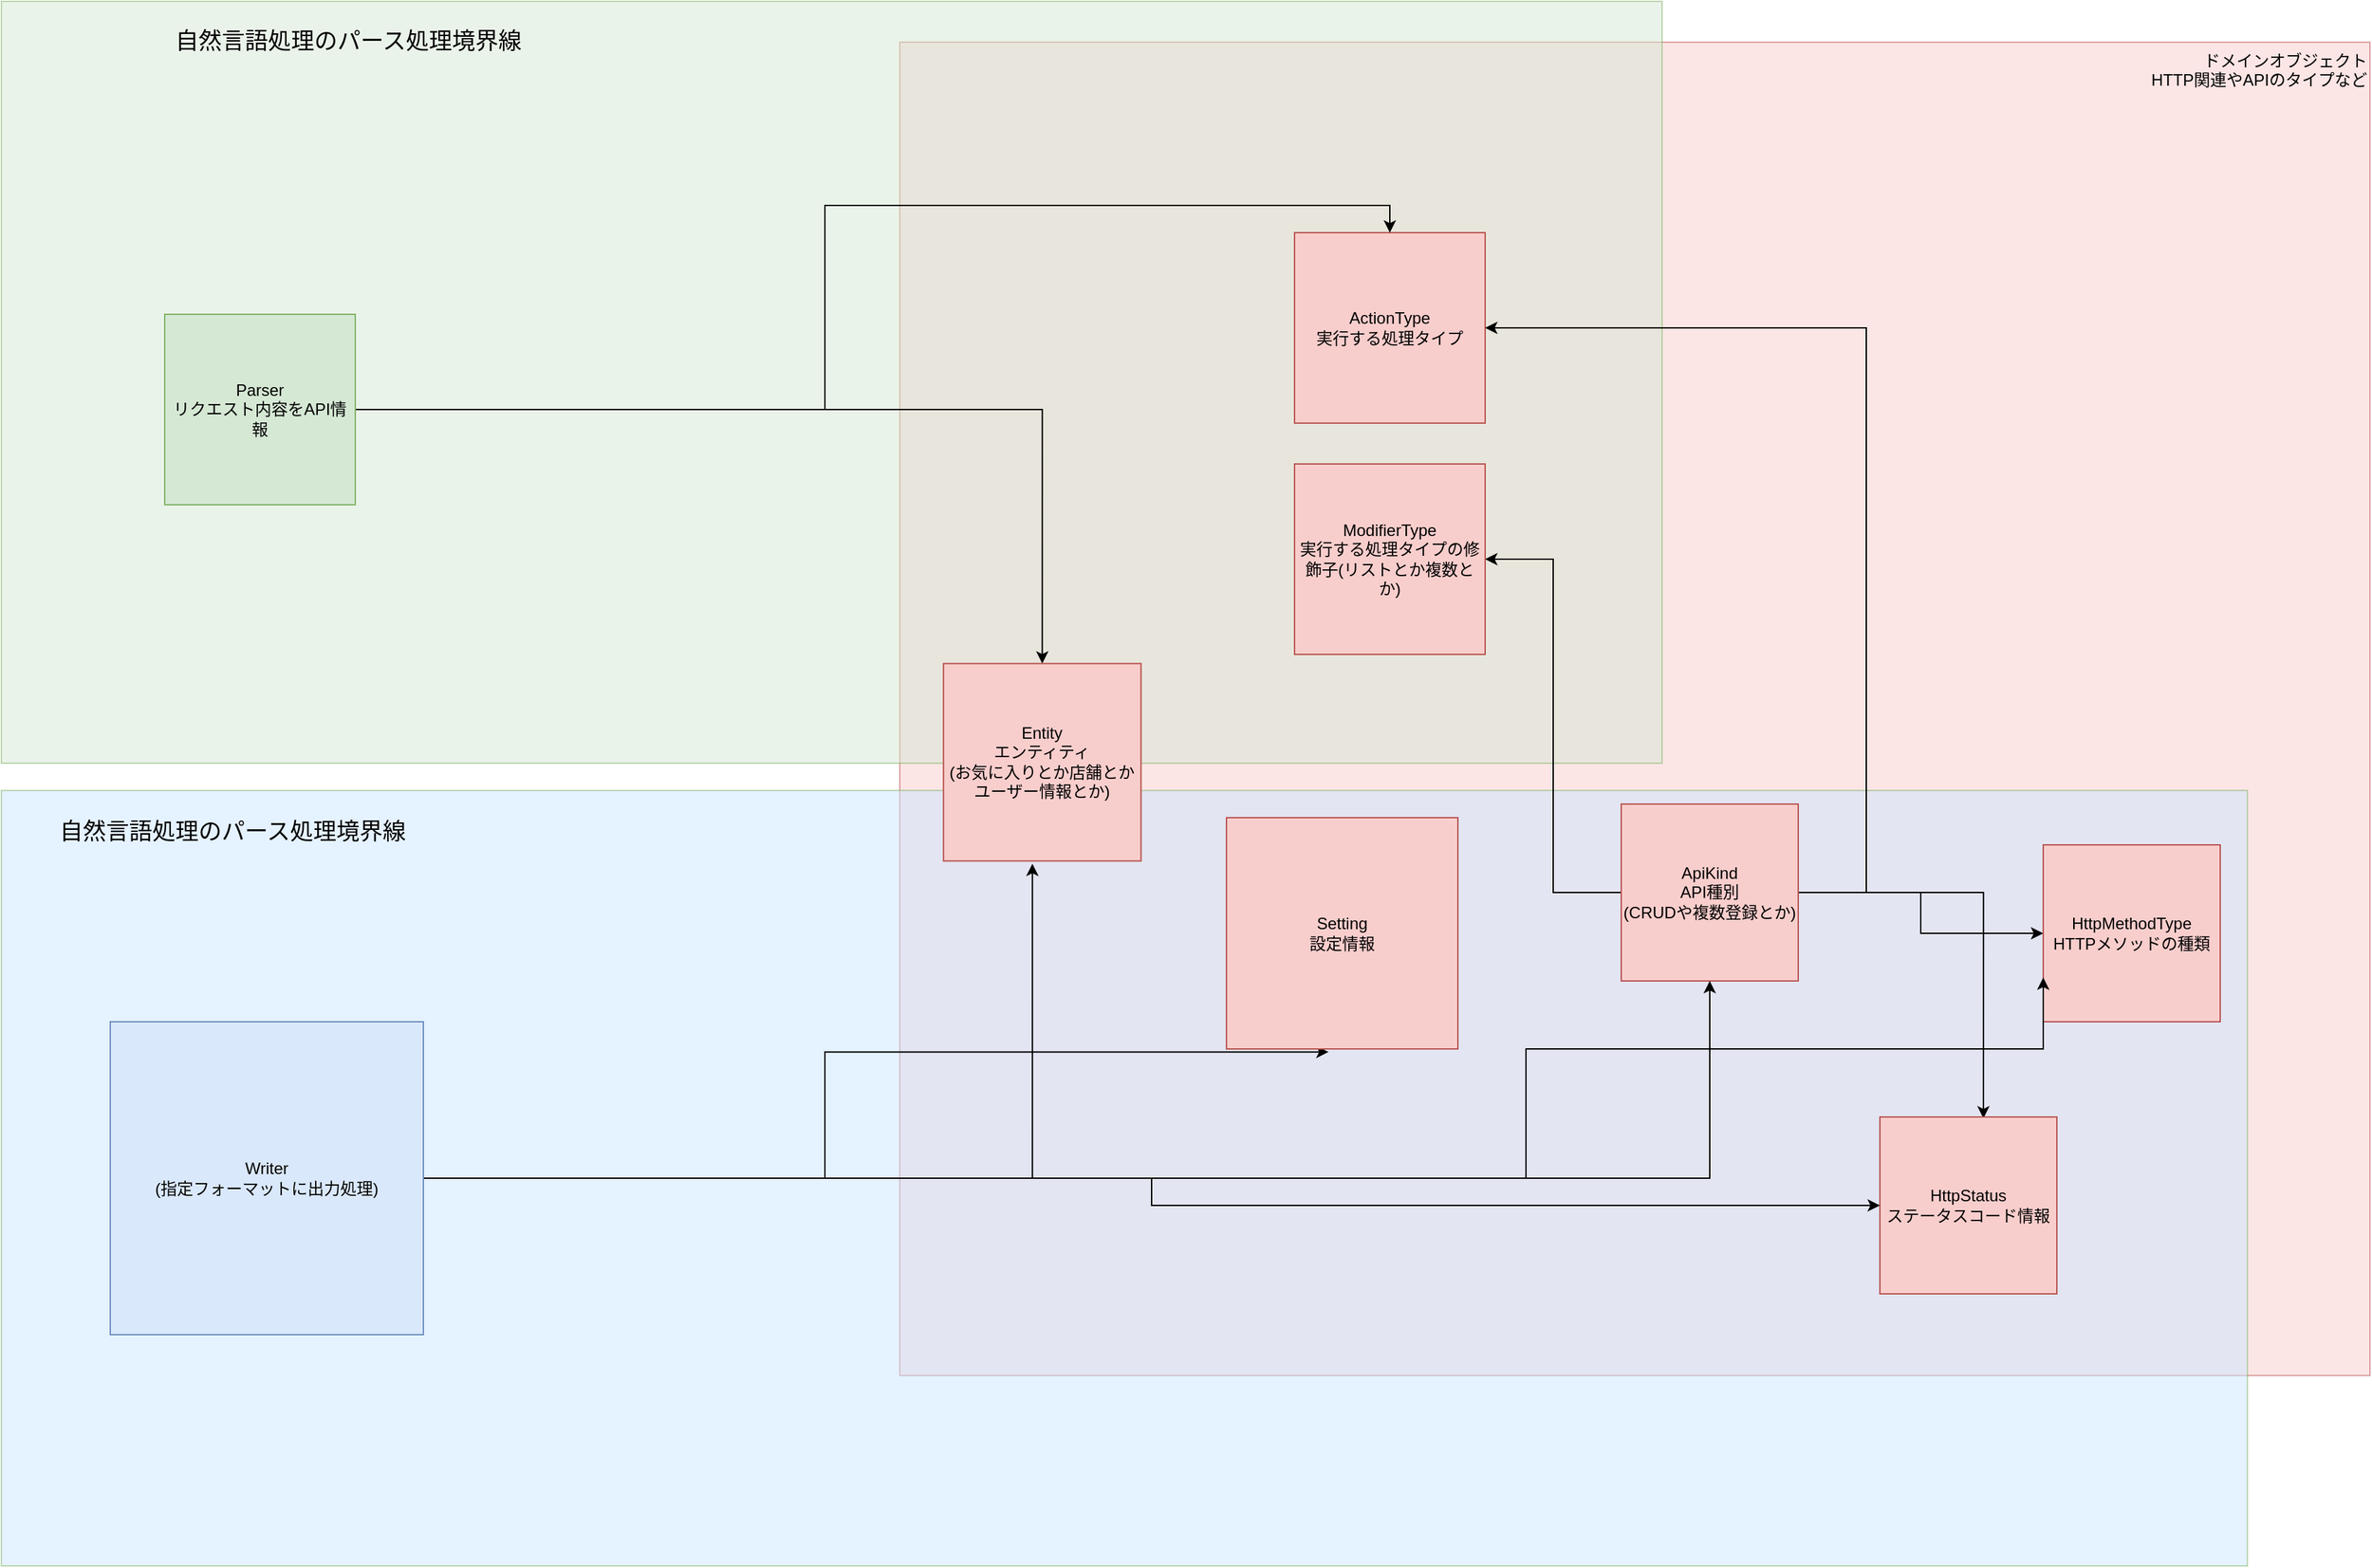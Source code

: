 <mxfile version="14.6.13" type="device"><diagram id="DFLBHHQxJUtbhLxRcf1v" name="ページ1"><mxGraphModel dx="2179" dy="2031" grid="1" gridSize="10" guides="1" tooltips="1" connect="1" arrows="1" fold="1" page="1" pageScale="1" pageWidth="827" pageHeight="1169" math="0" shadow="0"><root><mxCell id="0"/><mxCell id="1" parent="0"/><mxCell id="vFewVdwnr4iB8Wp0Hsep-35" value="&lt;span style=&quot;&quot;&gt;ドメインオブジェクト&lt;br&gt;HTTP関連やAPIのタイプなど&lt;/span&gt;" style="rounded=0;whiteSpace=wrap;html=1;labelBackgroundColor=none;fillColor=#f8cecc;opacity=50;align=right;strokeColor=#b85450;verticalAlign=top;" parent="1" vertex="1"><mxGeometry x="110" y="-40" width="1080" height="980" as="geometry"/></mxCell><mxCell id="vFewVdwnr4iB8Wp0Hsep-31" value="" style="group;strokeColor=#82b366;opacity=50;fillColor=#CCE5FF;container=0;" parent="1" vertex="1" connectable="0"><mxGeometry x="-550" y="510" width="1650" height="570" as="geometry"/></mxCell><mxCell id="vFewVdwnr4iB8Wp0Hsep-30" value="" style="group;fillColor=#d5e8d4;strokeColor=#82b366;opacity=50;container=0;" parent="1" vertex="1" connectable="0"><mxGeometry x="-550" y="-70" width="1220" height="560" as="geometry"/></mxCell><mxCell id="vFewVdwnr4iB8Wp0Hsep-1" value="ActionType&lt;br&gt;実行する処理タイプ" style="whiteSpace=wrap;html=1;aspect=fixed;fillColor=#f8cecc;strokeColor=#b85450;" parent="1" vertex="1"><mxGeometry x="400" y="100" width="140" height="140" as="geometry"/></mxCell><mxCell id="vFewVdwnr4iB8Wp0Hsep-3" style="edgeStyle=orthogonalEdgeStyle;rounded=0;orthogonalLoop=1;jettySize=auto;html=1;entryX=1;entryY=0.5;entryDx=0;entryDy=0;" parent="1" source="vFewVdwnr4iB8Wp0Hsep-2" target="vFewVdwnr4iB8Wp0Hsep-1" edge="1"><mxGeometry relative="1" as="geometry"><Array as="points"><mxPoint x="820" y="585"/><mxPoint x="820" y="170"/></Array></mxGeometry></mxCell><mxCell id="vFewVdwnr4iB8Wp0Hsep-5" style="edgeStyle=orthogonalEdgeStyle;rounded=0;orthogonalLoop=1;jettySize=auto;html=1;entryX=0.585;entryY=0.008;entryDx=0;entryDy=0;entryPerimeter=0;" parent="1" source="vFewVdwnr4iB8Wp0Hsep-2" target="vFewVdwnr4iB8Wp0Hsep-4" edge="1"><mxGeometry relative="1" as="geometry"/></mxCell><mxCell id="vFewVdwnr4iB8Wp0Hsep-22" style="edgeStyle=orthogonalEdgeStyle;rounded=0;orthogonalLoop=1;jettySize=auto;html=1;entryX=0.5;entryY=0;entryDx=0;entryDy=0;" parent="1" source="vFewVdwnr4iB8Wp0Hsep-2" target="vFewVdwnr4iB8Wp0Hsep-21" edge="1"><mxGeometry relative="1" as="geometry"/></mxCell><mxCell id="vFewVdwnr4iB8Wp0Hsep-34" style="edgeStyle=orthogonalEdgeStyle;rounded=0;orthogonalLoop=1;jettySize=auto;html=1;entryX=0;entryY=0.5;entryDx=0;entryDy=0;" parent="1" source="vFewVdwnr4iB8Wp0Hsep-2" target="vFewVdwnr4iB8Wp0Hsep-6" edge="1"><mxGeometry relative="1" as="geometry"/></mxCell><mxCell id="vFewVdwnr4iB8Wp0Hsep-2" value="ApiKind&lt;br&gt;API種別&lt;br&gt;(CRUDや複数登録とか)" style="whiteSpace=wrap;html=1;aspect=fixed;fillColor=#f8cecc;strokeColor=#b85450;" parent="1" vertex="1"><mxGeometry x="640" y="520" width="130" height="130" as="geometry"/></mxCell><mxCell id="vFewVdwnr4iB8Wp0Hsep-4" value="HttpStatus&lt;br&gt;ステータスコード情報" style="whiteSpace=wrap;html=1;aspect=fixed;fillColor=#f8cecc;strokeColor=#b85450;" parent="1" vertex="1"><mxGeometry x="830" y="750" width="130" height="130" as="geometry"/></mxCell><mxCell id="vFewVdwnr4iB8Wp0Hsep-6" value="HttpMethodType&lt;br&gt;HTTPメソッドの種類" style="whiteSpace=wrap;html=1;aspect=fixed;fillColor=#f8cecc;strokeColor=#b85450;" parent="1" vertex="1"><mxGeometry x="950" y="550" width="130" height="130" as="geometry"/></mxCell><mxCell id="vFewVdwnr4iB8Wp0Hsep-10" style="edgeStyle=orthogonalEdgeStyle;rounded=0;orthogonalLoop=1;jettySize=auto;html=1;entryX=0.5;entryY=0;entryDx=0;entryDy=0;" parent="1" source="vFewVdwnr4iB8Wp0Hsep-8" target="vFewVdwnr4iB8Wp0Hsep-9" edge="1"><mxGeometry relative="1" as="geometry"/></mxCell><mxCell id="vFewVdwnr4iB8Wp0Hsep-11" style="edgeStyle=orthogonalEdgeStyle;rounded=0;orthogonalLoop=1;jettySize=auto;html=1;entryX=0.5;entryY=0;entryDx=0;entryDy=0;" parent="1" source="vFewVdwnr4iB8Wp0Hsep-8" target="vFewVdwnr4iB8Wp0Hsep-1" edge="1"><mxGeometry relative="1" as="geometry"/></mxCell><mxCell id="vFewVdwnr4iB8Wp0Hsep-8" value="Parser&lt;br&gt;リクエスト内容をAPI情報" style="whiteSpace=wrap;html=1;aspect=fixed;fillColor=#d5e8d4;strokeColor=#82b366;" parent="1" vertex="1"><mxGeometry x="-430" y="160" width="140" height="140" as="geometry"/></mxCell><mxCell id="vFewVdwnr4iB8Wp0Hsep-14" style="edgeStyle=orthogonalEdgeStyle;rounded=0;orthogonalLoop=1;jettySize=auto;html=1;entryX=0.45;entryY=1.014;entryDx=0;entryDy=0;entryPerimeter=0;" parent="1" source="vFewVdwnr4iB8Wp0Hsep-13" target="vFewVdwnr4iB8Wp0Hsep-9" edge="1"><mxGeometry relative="1" as="geometry"/></mxCell><mxCell id="vFewVdwnr4iB8Wp0Hsep-23" style="edgeStyle=orthogonalEdgeStyle;rounded=0;orthogonalLoop=1;jettySize=auto;html=1;entryX=0.441;entryY=1.013;entryDx=0;entryDy=0;entryPerimeter=0;" parent="1" source="vFewVdwnr4iB8Wp0Hsep-13" target="vFewVdwnr4iB8Wp0Hsep-16" edge="1"><mxGeometry relative="1" as="geometry"/></mxCell><mxCell id="vFewVdwnr4iB8Wp0Hsep-33" style="edgeStyle=orthogonalEdgeStyle;rounded=0;orthogonalLoop=1;jettySize=auto;html=1;entryX=0.5;entryY=1;entryDx=0;entryDy=0;" parent="1" source="vFewVdwnr4iB8Wp0Hsep-13" target="vFewVdwnr4iB8Wp0Hsep-2" edge="1"><mxGeometry relative="1" as="geometry"/></mxCell><mxCell id="BvWJuTdKQi2HZDa4DWSa-1" style="edgeStyle=orthogonalEdgeStyle;rounded=0;orthogonalLoop=1;jettySize=auto;html=1;" edge="1" parent="1" source="vFewVdwnr4iB8Wp0Hsep-13" target="vFewVdwnr4iB8Wp0Hsep-4"><mxGeometry relative="1" as="geometry"/></mxCell><mxCell id="BvWJuTdKQi2HZDa4DWSa-2" style="edgeStyle=orthogonalEdgeStyle;rounded=0;orthogonalLoop=1;jettySize=auto;html=1;entryX=0;entryY=0.75;entryDx=0;entryDy=0;" edge="1" parent="1" source="vFewVdwnr4iB8Wp0Hsep-13" target="vFewVdwnr4iB8Wp0Hsep-6"><mxGeometry relative="1" as="geometry"><Array as="points"><mxPoint x="570" y="795"/><mxPoint x="570" y="700"/><mxPoint x="950" y="700"/></Array></mxGeometry></mxCell><mxCell id="vFewVdwnr4iB8Wp0Hsep-13" value="Writer&lt;br&gt;(指定フォーマットに出力処理)" style="whiteSpace=wrap;html=1;aspect=fixed;fillColor=#dae8fc;strokeColor=#6c8ebf;" parent="1" vertex="1"><mxGeometry x="-470" y="680" width="230" height="230" as="geometry"/></mxCell><mxCell id="vFewVdwnr4iB8Wp0Hsep-16" value="Setting&lt;br&gt;設定情報" style="whiteSpace=wrap;html=1;aspect=fixed;fillColor=#f8cecc;strokeColor=#b85450;" parent="1" vertex="1"><mxGeometry x="350" y="530" width="170" height="170" as="geometry"/></mxCell><mxCell id="vFewVdwnr4iB8Wp0Hsep-21" value="ModifierType&lt;br&gt;実行する処理タイプの修飾子(リストとか複数とか)" style="whiteSpace=wrap;html=1;aspect=fixed;direction=south;fillColor=#f8cecc;strokeColor=#b85450;" parent="1" vertex="1"><mxGeometry x="400" y="270" width="140" height="140" as="geometry"/></mxCell><mxCell id="vFewVdwnr4iB8Wp0Hsep-26" value="&lt;font style=&quot;font-size: 17px&quot;&gt;自然言語処理のパース処理境界線&lt;/font&gt;" style="text;html=1;strokeColor=none;fillColor=none;align=center;verticalAlign=middle;whiteSpace=wrap;rounded=0;" parent="1" vertex="1"><mxGeometry x="-440" y="-70" width="290" height="60" as="geometry"/></mxCell><mxCell id="vFewVdwnr4iB8Wp0Hsep-32" value="&lt;font style=&quot;font-size: 17px&quot;&gt;自然言語処理のパース処理境界線&lt;/font&gt;" style="text;html=1;strokeColor=none;fillColor=none;align=center;verticalAlign=middle;whiteSpace=wrap;rounded=0;" parent="1" vertex="1"><mxGeometry x="-550" y="510" width="340.192" height="62.182" as="geometry"/></mxCell><mxCell id="vFewVdwnr4iB8Wp0Hsep-9" value="Entity&lt;br&gt;エンティティ&lt;br&gt;(お気に入りとか店舗とかユーザー情報とか)" style="whiteSpace=wrap;html=1;aspect=fixed;fillColor=#f8cecc;strokeColor=#b85450;" parent="1" vertex="1"><mxGeometry x="142.115" y="416.727" width="145.091" height="145.091" as="geometry"/></mxCell></root></mxGraphModel></diagram></mxfile>